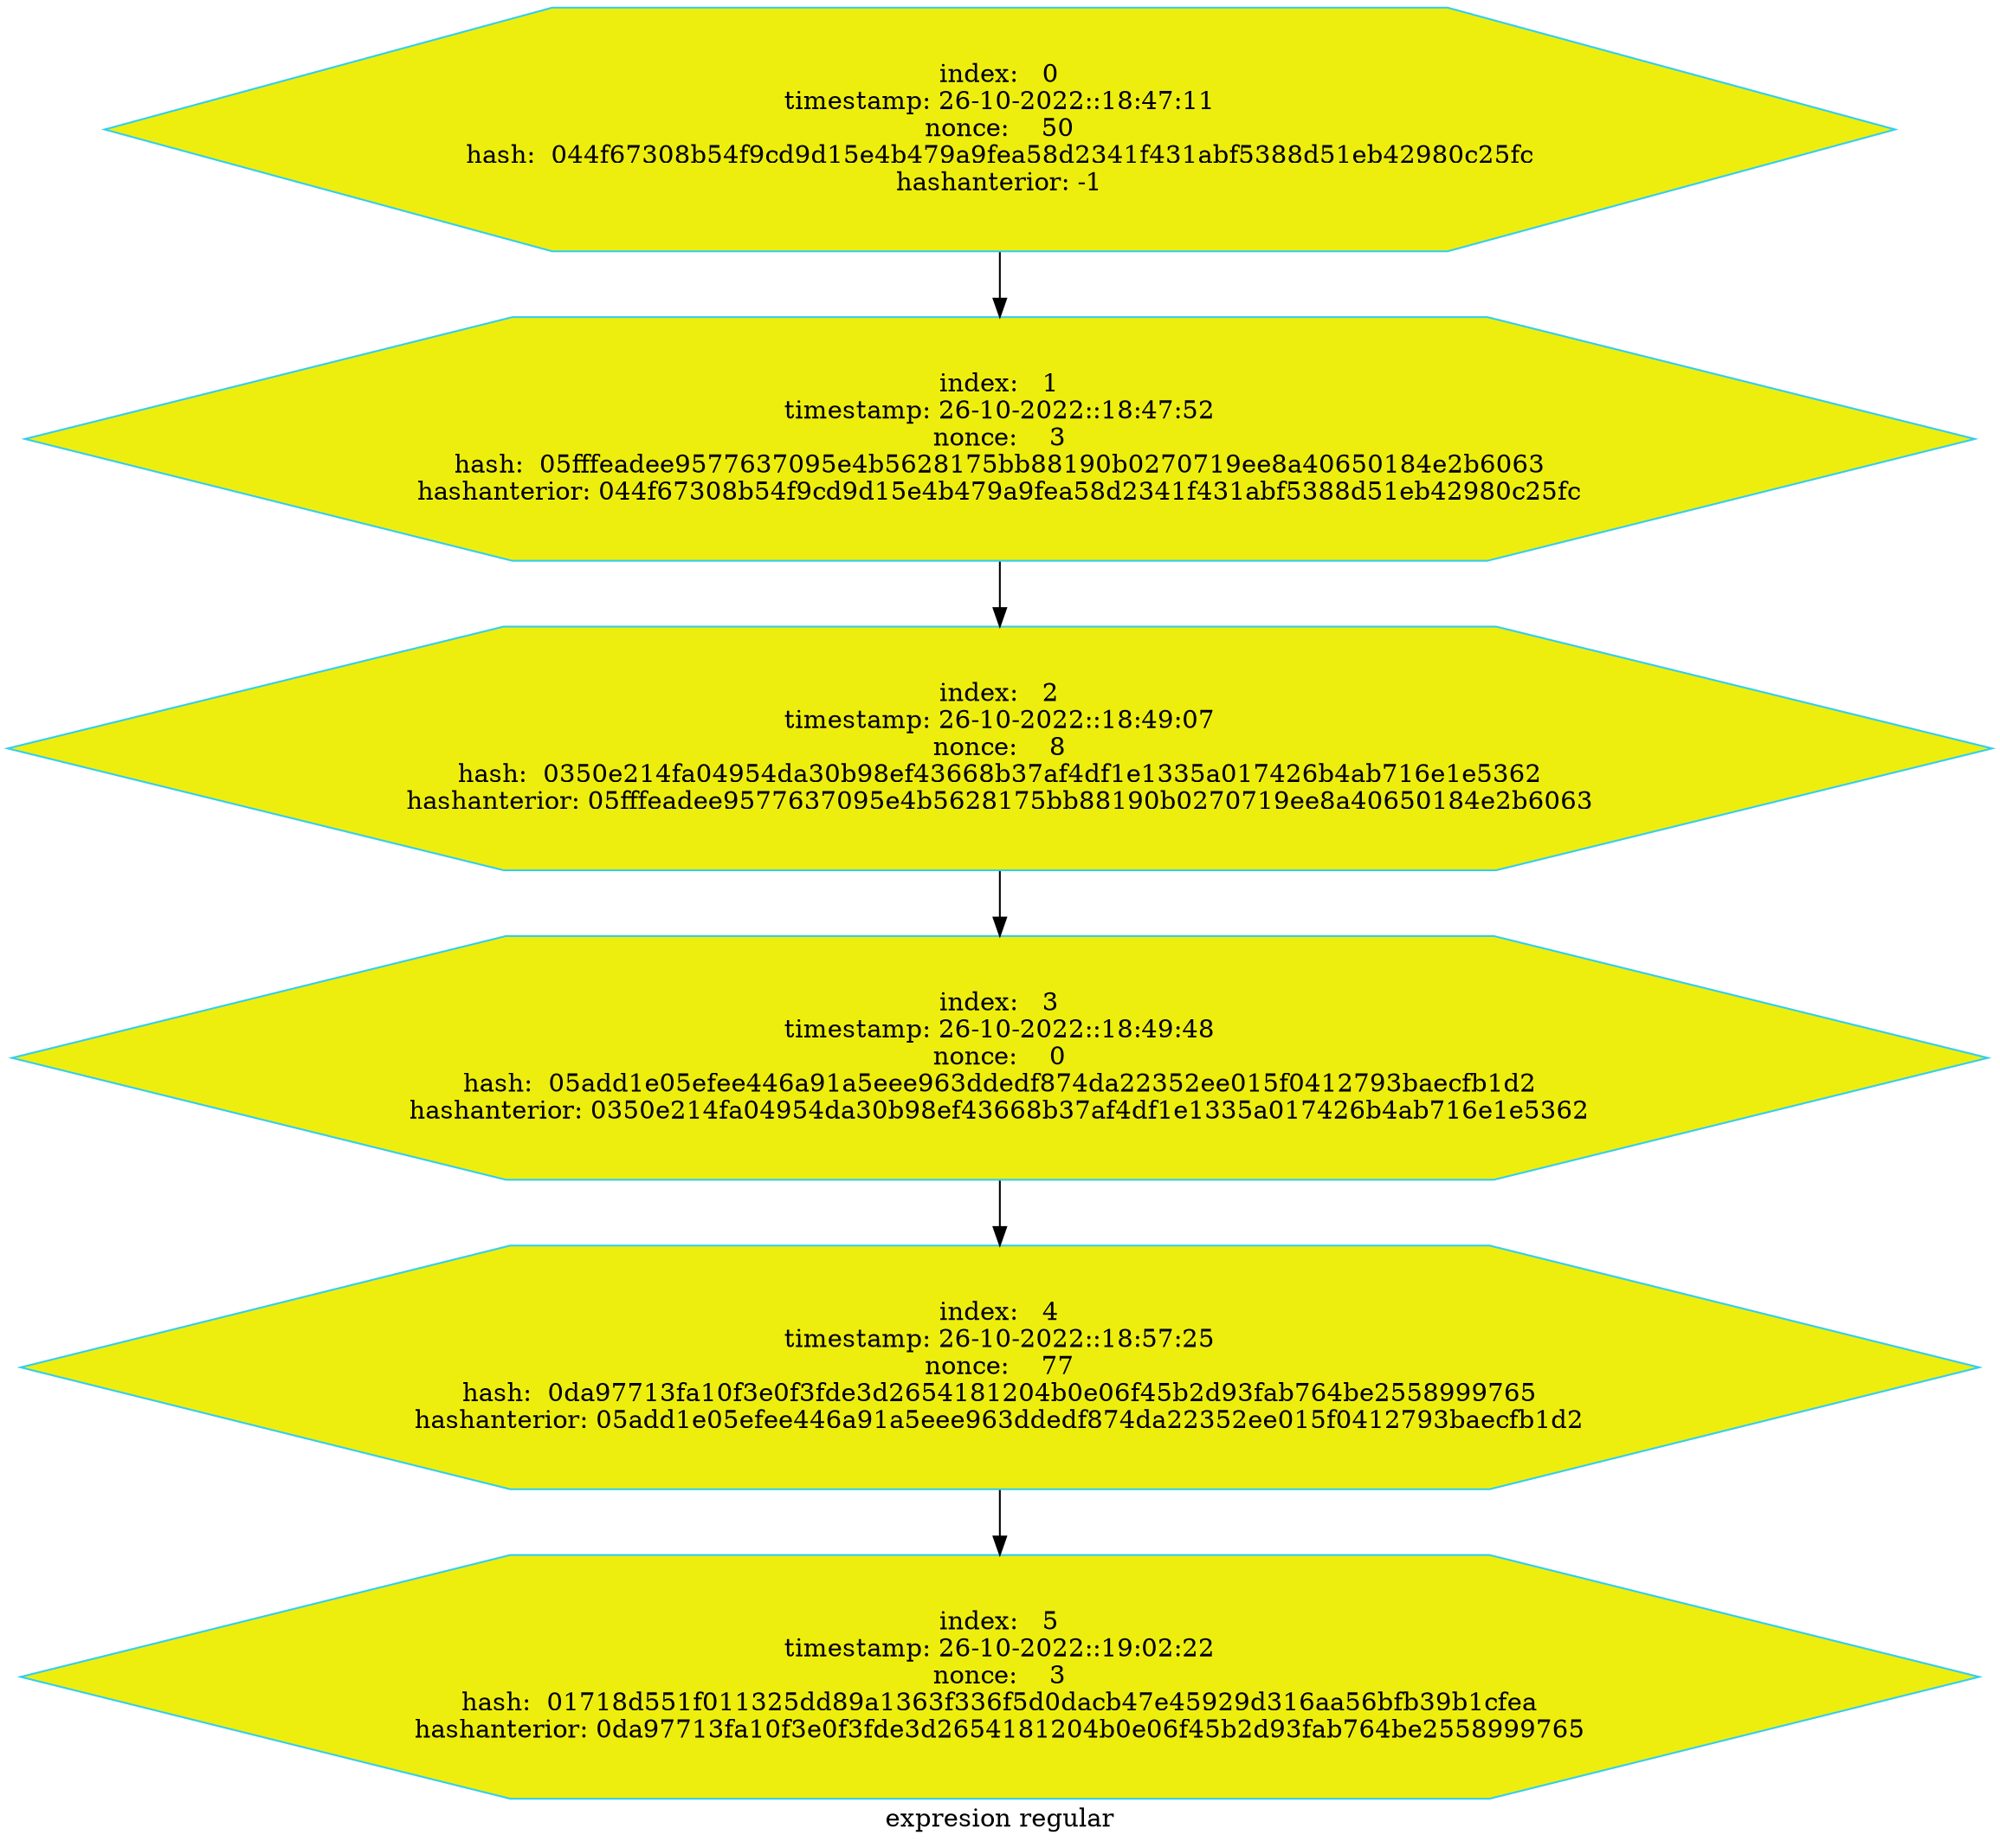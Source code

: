 digraph G
{label="expresion regular"
        node[shape = hexagon]
        node[style = filled]
        node[fillcolor = "#EEEEE"]
        node[color = "#EEEEE"]
        node[color = "#31CEF0"]

"index:   0
timestamp: 26-10-2022::18:47:11
nonce:    50
hash:  044f67308b54f9cd9d15e4b479a9fea58d2341f431abf5388d51eb42980c25fc
hashanterior: -1"->"index:   1
timestamp: 26-10-2022::18:47:52
nonce:    3
hash:  05fffeadee9577637095e4b5628175bb88190b0270719ee8a40650184e2b6063
hashanterior: 044f67308b54f9cd9d15e4b479a9fea58d2341f431abf5388d51eb42980c25fc"
"index:   1
timestamp: 26-10-2022::18:47:52
nonce:    3
hash:  05fffeadee9577637095e4b5628175bb88190b0270719ee8a40650184e2b6063
hashanterior: 044f67308b54f9cd9d15e4b479a9fea58d2341f431abf5388d51eb42980c25fc"->"index:   2
timestamp: 26-10-2022::18:49:07
nonce:    8
hash:  0350e214fa04954da30b98ef43668b37af4df1e1335a017426b4ab716e1e5362
hashanterior: 05fffeadee9577637095e4b5628175bb88190b0270719ee8a40650184e2b6063"
"index:   2
timestamp: 26-10-2022::18:49:07
nonce:    8
hash:  0350e214fa04954da30b98ef43668b37af4df1e1335a017426b4ab716e1e5362
hashanterior: 05fffeadee9577637095e4b5628175bb88190b0270719ee8a40650184e2b6063"->"index:   3
timestamp: 26-10-2022::18:49:48
nonce:    0
hash:  05add1e05efee446a91a5eee963ddedf874da22352ee015f0412793baecfb1d2
hashanterior: 0350e214fa04954da30b98ef43668b37af4df1e1335a017426b4ab716e1e5362"
"index:   3
timestamp: 26-10-2022::18:49:48
nonce:    0
hash:  05add1e05efee446a91a5eee963ddedf874da22352ee015f0412793baecfb1d2
hashanterior: 0350e214fa04954da30b98ef43668b37af4df1e1335a017426b4ab716e1e5362"->"index:   4
timestamp: 26-10-2022::18:57:25
nonce:    77
hash:  0da97713fa10f3e0f3fde3d2654181204b0e06f45b2d93fab764be2558999765
hashanterior: 05add1e05efee446a91a5eee963ddedf874da22352ee015f0412793baecfb1d2"
"index:   4
timestamp: 26-10-2022::18:57:25
nonce:    77
hash:  0da97713fa10f3e0f3fde3d2654181204b0e06f45b2d93fab764be2558999765
hashanterior: 05add1e05efee446a91a5eee963ddedf874da22352ee015f0412793baecfb1d2"->"index:   5
timestamp: 26-10-2022::19:02:22
nonce:    3
hash:  01718d551f011325dd89a1363f336f5d0dacb47e45929d316aa56bfb39b1cfea
hashanterior: 0da97713fa10f3e0f3fde3d2654181204b0e06f45b2d93fab764be2558999765"
}
